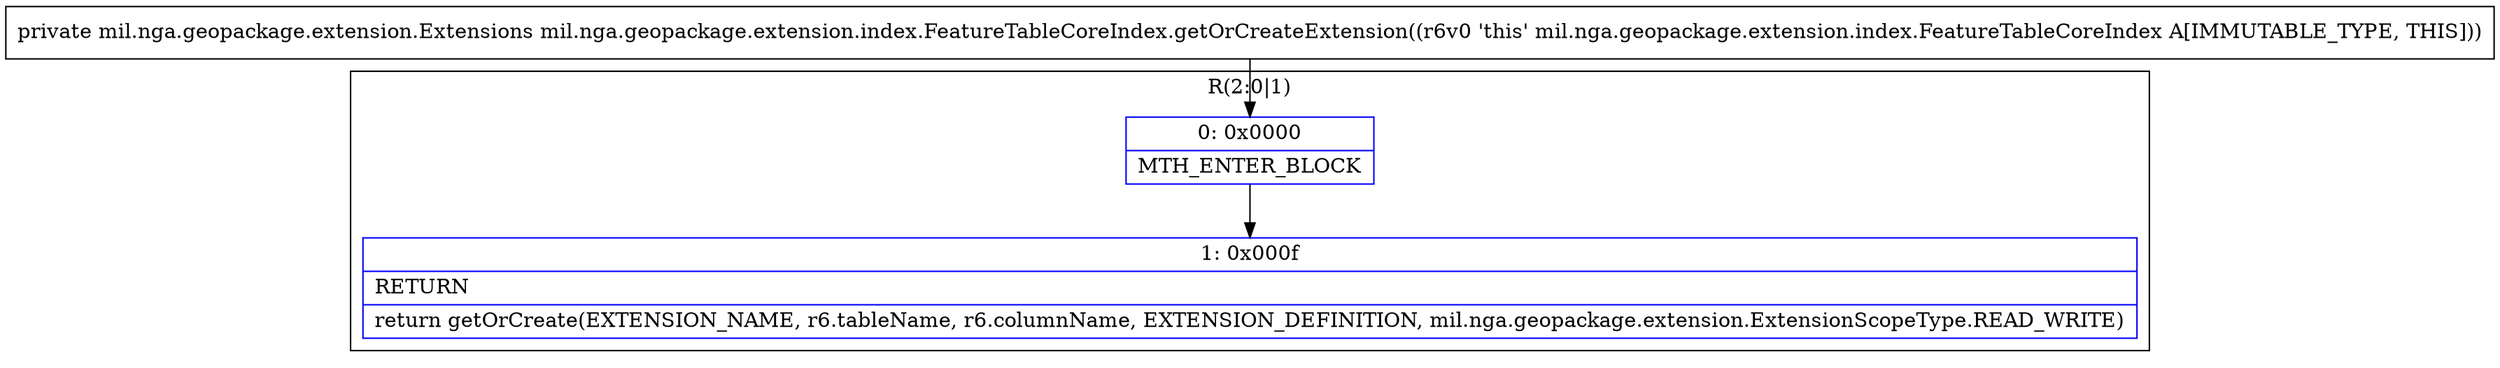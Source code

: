 digraph "CFG formil.nga.geopackage.extension.index.FeatureTableCoreIndex.getOrCreateExtension()Lmil\/nga\/geopackage\/extension\/Extensions;" {
subgraph cluster_Region_225659153 {
label = "R(2:0|1)";
node [shape=record,color=blue];
Node_0 [shape=record,label="{0\:\ 0x0000|MTH_ENTER_BLOCK\l}"];
Node_1 [shape=record,label="{1\:\ 0x000f|RETURN\l|return getOrCreate(EXTENSION_NAME, r6.tableName, r6.columnName, EXTENSION_DEFINITION, mil.nga.geopackage.extension.ExtensionScopeType.READ_WRITE)\l}"];
}
MethodNode[shape=record,label="{private mil.nga.geopackage.extension.Extensions mil.nga.geopackage.extension.index.FeatureTableCoreIndex.getOrCreateExtension((r6v0 'this' mil.nga.geopackage.extension.index.FeatureTableCoreIndex A[IMMUTABLE_TYPE, THIS])) }"];
MethodNode -> Node_0;
Node_0 -> Node_1;
}

